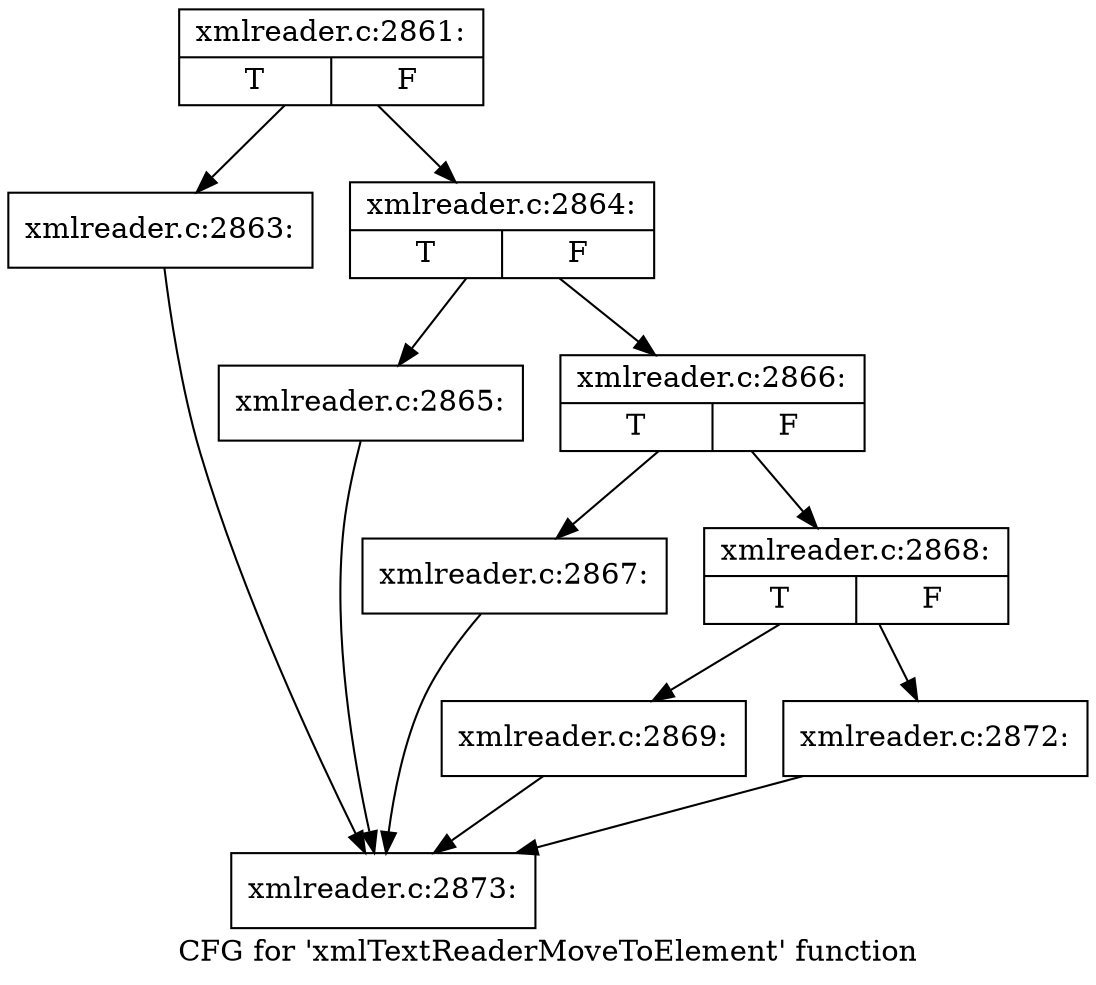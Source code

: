 digraph "CFG for 'xmlTextReaderMoveToElement' function" {
	label="CFG for 'xmlTextReaderMoveToElement' function";

	Node0x46e7700 [shape=record,label="{xmlreader.c:2861:|{<s0>T|<s1>F}}"];
	Node0x46e7700 -> Node0x46e57a0;
	Node0x46e7700 -> Node0x46e7880;
	Node0x46e57a0 [shape=record,label="{xmlreader.c:2863:}"];
	Node0x46e57a0 -> Node0x46e7a30;
	Node0x46e7880 [shape=record,label="{xmlreader.c:2864:|{<s0>T|<s1>F}}"];
	Node0x46e7880 -> Node0x4794780;
	Node0x46e7880 -> Node0x47947d0;
	Node0x4794780 [shape=record,label="{xmlreader.c:2865:}"];
	Node0x4794780 -> Node0x46e7a30;
	Node0x47947d0 [shape=record,label="{xmlreader.c:2866:|{<s0>T|<s1>F}}"];
	Node0x47947d0 -> Node0x479af90;
	Node0x47947d0 -> Node0x479afe0;
	Node0x479af90 [shape=record,label="{xmlreader.c:2867:}"];
	Node0x479af90 -> Node0x46e7a30;
	Node0x479afe0 [shape=record,label="{xmlreader.c:2868:|{<s0>T|<s1>F}}"];
	Node0x479afe0 -> Node0x479b6d0;
	Node0x479afe0 -> Node0x479b720;
	Node0x479b6d0 [shape=record,label="{xmlreader.c:2869:}"];
	Node0x479b6d0 -> Node0x46e7a30;
	Node0x479b720 [shape=record,label="{xmlreader.c:2872:}"];
	Node0x479b720 -> Node0x46e7a30;
	Node0x46e7a30 [shape=record,label="{xmlreader.c:2873:}"];
}
